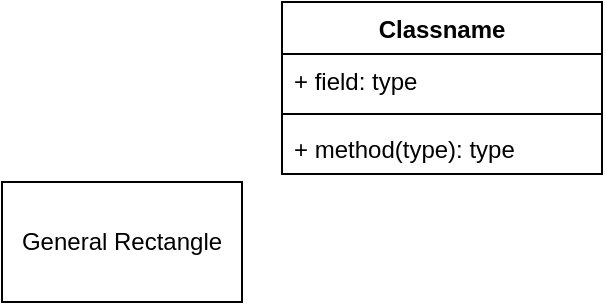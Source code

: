 <mxfile version="13.6.3" type="github">
  <diagram id="japGsC9ycy_TymYQzFgy" name="Page-1">
    <mxGraphModel dx="1422" dy="794" grid="1" gridSize="10" guides="1" tooltips="1" connect="1" arrows="1" fold="1" page="1" pageScale="1" pageWidth="850" pageHeight="1100" math="0" shadow="0">
      <root>
        <mxCell id="0" />
        <mxCell id="1" parent="0" />
        <mxCell id="eJOZ38zQb9Z1eOzmPtNZ-1" value="General Rectangle" style="rounded=0;whiteSpace=wrap;html=1;" vertex="1" parent="1">
          <mxGeometry x="60" y="200" width="120" height="60" as="geometry" />
        </mxCell>
        <mxCell id="eJOZ38zQb9Z1eOzmPtNZ-2" value="Classname" style="swimlane;fontStyle=1;align=center;verticalAlign=top;childLayout=stackLayout;horizontal=1;startSize=26;horizontalStack=0;resizeParent=1;resizeParentMax=0;resizeLast=0;collapsible=1;marginBottom=0;" vertex="1" parent="1">
          <mxGeometry x="200" y="110" width="160" height="86" as="geometry" />
        </mxCell>
        <mxCell id="eJOZ38zQb9Z1eOzmPtNZ-3" value="+ field: type" style="text;strokeColor=none;fillColor=none;align=left;verticalAlign=top;spacingLeft=4;spacingRight=4;overflow=hidden;rotatable=0;points=[[0,0.5],[1,0.5]];portConstraint=eastwest;" vertex="1" parent="eJOZ38zQb9Z1eOzmPtNZ-2">
          <mxGeometry y="26" width="160" height="26" as="geometry" />
        </mxCell>
        <mxCell id="eJOZ38zQb9Z1eOzmPtNZ-4" value="" style="line;strokeWidth=1;fillColor=none;align=left;verticalAlign=middle;spacingTop=-1;spacingLeft=3;spacingRight=3;rotatable=0;labelPosition=right;points=[];portConstraint=eastwest;" vertex="1" parent="eJOZ38zQb9Z1eOzmPtNZ-2">
          <mxGeometry y="52" width="160" height="8" as="geometry" />
        </mxCell>
        <mxCell id="eJOZ38zQb9Z1eOzmPtNZ-5" value="+ method(type): type" style="text;strokeColor=none;fillColor=none;align=left;verticalAlign=top;spacingLeft=4;spacingRight=4;overflow=hidden;rotatable=0;points=[[0,0.5],[1,0.5]];portConstraint=eastwest;" vertex="1" parent="eJOZ38zQb9Z1eOzmPtNZ-2">
          <mxGeometry y="60" width="160" height="26" as="geometry" />
        </mxCell>
      </root>
    </mxGraphModel>
  </diagram>
</mxfile>
